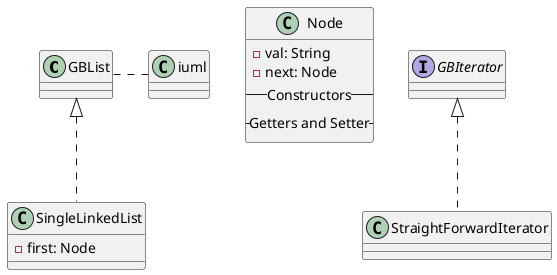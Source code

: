 @startuml

GBList.iuml

class SingleLinkedList implements GBList {
    - first: Node
}

class Node {
    - val: String
    - next: Node
    --Constructors--
    --Getters and Setter--
}

class StraightForwardIterator implements GBIterator {
}

@enduml